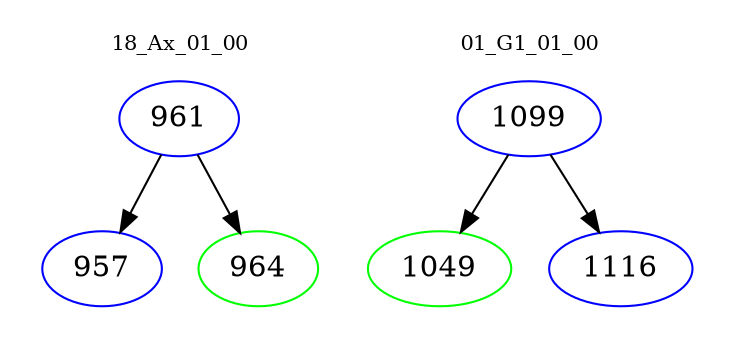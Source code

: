 digraph{
subgraph cluster_0 {
color = white
label = "18_Ax_01_00";
fontsize=10;
T0_961 [label="961", color="blue"]
T0_961 -> T0_957 [color="black"]
T0_957 [label="957", color="blue"]
T0_961 -> T0_964 [color="black"]
T0_964 [label="964", color="green"]
}
subgraph cluster_1 {
color = white
label = "01_G1_01_00";
fontsize=10;
T1_1099 [label="1099", color="blue"]
T1_1099 -> T1_1049 [color="black"]
T1_1049 [label="1049", color="green"]
T1_1099 -> T1_1116 [color="black"]
T1_1116 [label="1116", color="blue"]
}
}
